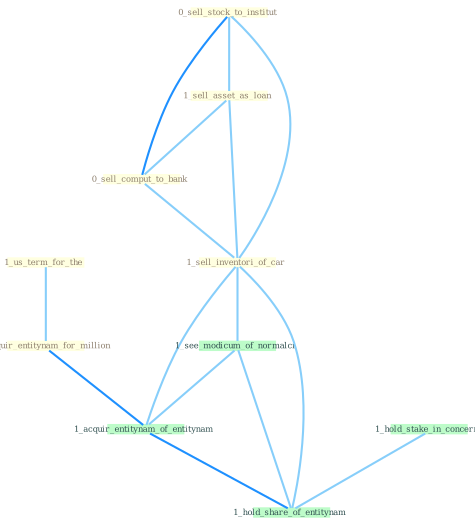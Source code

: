 Graph G{ 
    node
    [shape=polygon,style=filled,width=.5,height=.06,color="#BDFCC9",fixedsize=true,fontsize=4,
    fontcolor="#2f4f4f"];
    {node
    [color="#ffffe0", fontcolor="#8b7d6b"] "1_us_term_for_the " "0_sell_stock_to_institut " "1_sell_asset_as_loan " "0_sell_comput_to_bank " "0_acquir_entitynam_for_million " "1_sell_inventori_of_car "}
{node [color="#fff0f5", fontcolor="#b22222"]}
edge [color="#B0E2FF"];

	"1_us_term_for_the " -- "0_acquir_entitynam_for_million " [w="1", color="#87cefa" ];
	"0_sell_stock_to_institut " -- "1_sell_asset_as_loan " [w="1", color="#87cefa" ];
	"0_sell_stock_to_institut " -- "0_sell_comput_to_bank " [w="2", color="#1e90ff" , len=0.8];
	"0_sell_stock_to_institut " -- "1_sell_inventori_of_car " [w="1", color="#87cefa" ];
	"1_sell_asset_as_loan " -- "0_sell_comput_to_bank " [w="1", color="#87cefa" ];
	"1_sell_asset_as_loan " -- "1_sell_inventori_of_car " [w="1", color="#87cefa" ];
	"0_sell_comput_to_bank " -- "1_sell_inventori_of_car " [w="1", color="#87cefa" ];
	"0_acquir_entitynam_for_million " -- "1_acquir_entitynam_of_entitynam " [w="2", color="#1e90ff" , len=0.8];
	"1_sell_inventori_of_car " -- "1_see_modicum_of_normalci " [w="1", color="#87cefa" ];
	"1_sell_inventori_of_car " -- "1_acquir_entitynam_of_entitynam " [w="1", color="#87cefa" ];
	"1_sell_inventori_of_car " -- "1_hold_share_of_entitynam " [w="1", color="#87cefa" ];
	"1_hold_stake_in_concern " -- "1_hold_share_of_entitynam " [w="1", color="#87cefa" ];
	"1_see_modicum_of_normalci " -- "1_acquir_entitynam_of_entitynam " [w="1", color="#87cefa" ];
	"1_see_modicum_of_normalci " -- "1_hold_share_of_entitynam " [w="1", color="#87cefa" ];
	"1_acquir_entitynam_of_entitynam " -- "1_hold_share_of_entitynam " [w="2", color="#1e90ff" , len=0.8];
}